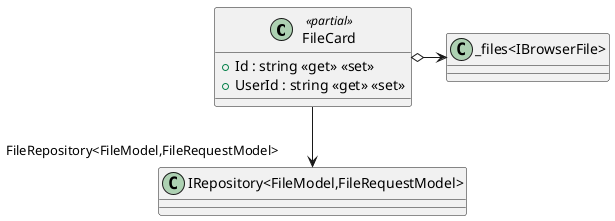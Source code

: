@startuml
class FileCard <<partial>> {
    + Id : string <<get>> <<set>>
    + UserId : string <<get>> <<set>>
}
class "IRepository<FileModel,FileRequestModel>" {
}

FileCard --> "FileRepository<FileModel,FileRequestModel>" "IRepository<FileModel,FileRequestModel>"
FileCard o-> "_files<IBrowserFile>"
@enduml
